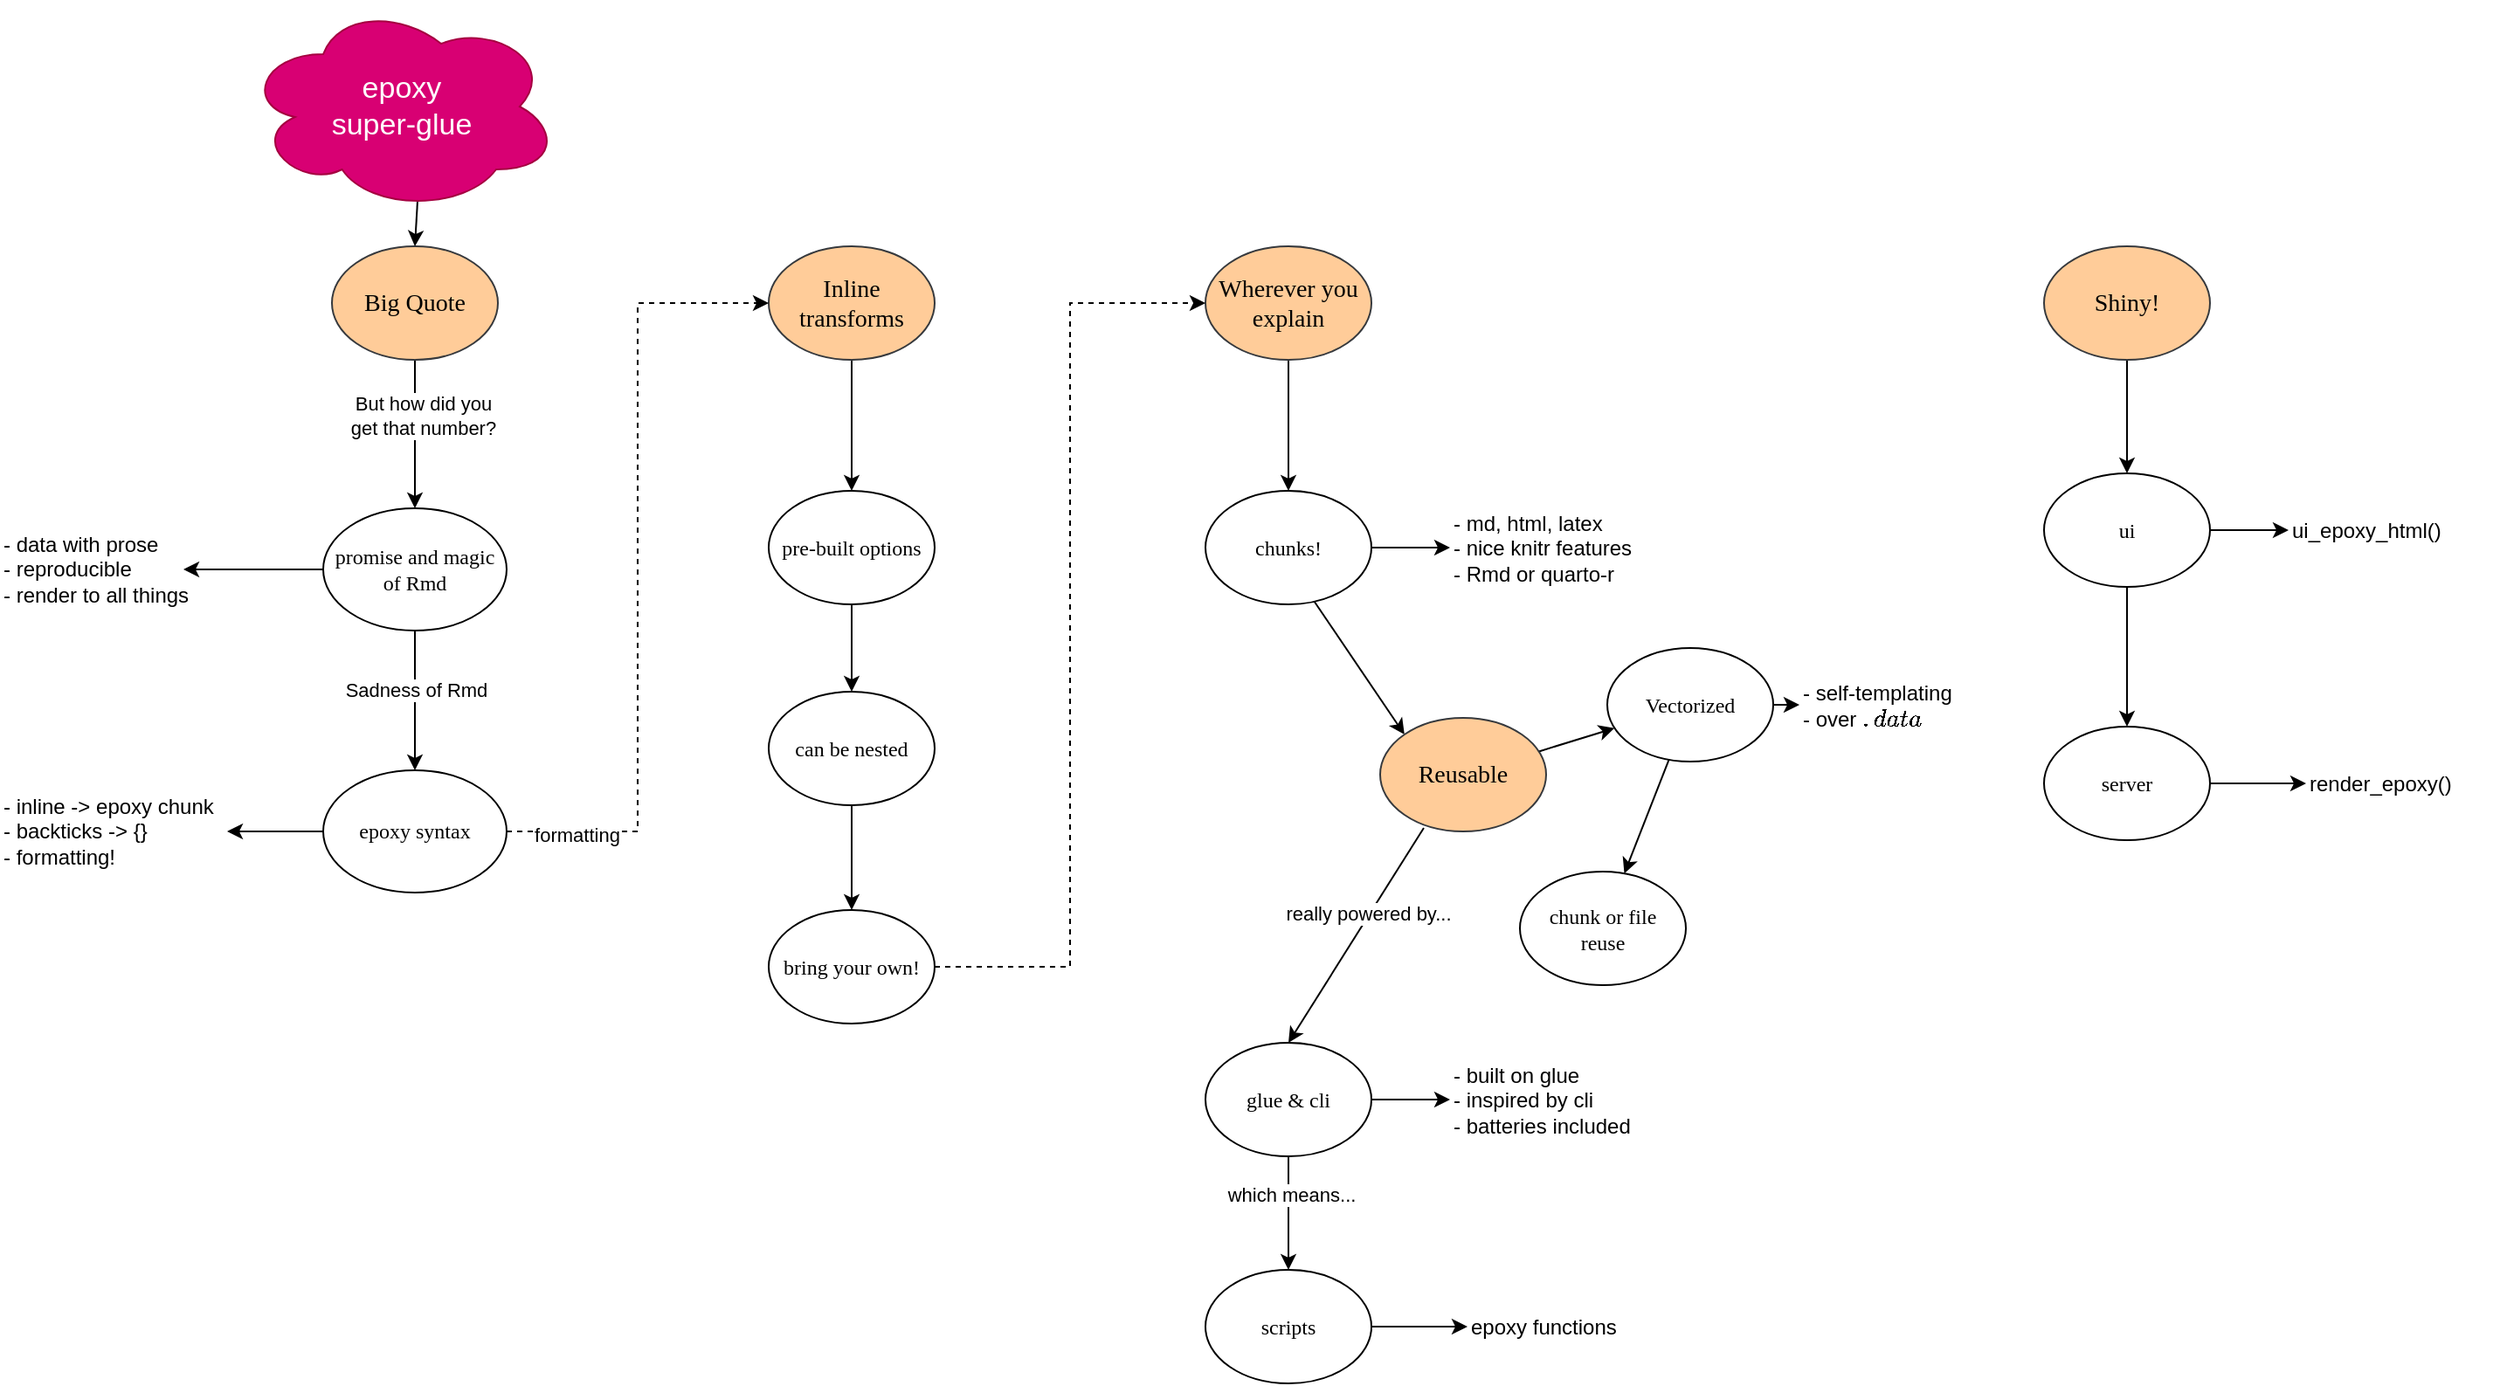 <mxfile>
    <diagram name="Page-1" id="42789a77-a242-8287-6e28-9cd8cfd52e62">
        <mxGraphModel dx="1968" dy="933" grid="1" gridSize="10" guides="1" tooltips="1" connect="1" arrows="1" fold="1" page="0" pageScale="1" pageWidth="850" pageHeight="1100" background="none" math="0" shadow="0">
            <root>
                <mxCell id="0"/>
                <mxCell id="1" parent="0"/>
                <mxCell id="Oey2IrYE4KCGNufRBFbs-25" value="" style="edgeStyle=orthogonalEdgeStyle;rounded=0;orthogonalLoop=1;jettySize=auto;html=1;" parent="1" source="1ea317790d2ca983-2" target="Oey2IrYE4KCGNufRBFbs-24" edge="1">
                    <mxGeometry relative="1" as="geometry"/>
                </mxCell>
                <mxCell id="1ea317790d2ca983-2" value="&lt;span&gt;Inline transforms&lt;/span&gt;" style="ellipse;whiteSpace=wrap;html=1;rounded=0;shadow=0;comic=0;labelBackgroundColor=none;strokeWidth=1;fontFamily=Verdana;fontSize=14;align=center;fillColor=#ffcc99;strokeColor=#36393d;" parent="1" vertex="1">
                    <mxGeometry x="450" y="160" width="95" height="65" as="geometry"/>
                </mxCell>
                <mxCell id="Oey2IrYE4KCGNufRBFbs-32" value="" style="edgeStyle=orthogonalEdgeStyle;rounded=0;orthogonalLoop=1;jettySize=auto;html=1;" parent="1" source="1ea317790d2ca983-3" target="Oey2IrYE4KCGNufRBFbs-31" edge="1">
                    <mxGeometry relative="1" as="geometry"/>
                </mxCell>
                <mxCell id="1ea317790d2ca983-3" value="Wherever you explain" style="ellipse;whiteSpace=wrap;html=1;rounded=0;shadow=0;comic=0;labelBackgroundColor=none;strokeWidth=1;fontFamily=Verdana;fontSize=14;align=center;fillColor=#ffcc99;strokeColor=#36393d;" parent="1" vertex="1">
                    <mxGeometry x="700" y="160" width="95" height="65" as="geometry"/>
                </mxCell>
                <mxCell id="Oey2IrYE4KCGNufRBFbs-6" value="" style="edgeStyle=orthogonalEdgeStyle;rounded=0;orthogonalLoop=1;jettySize=auto;html=1;" parent="1" source="1ea317790d2ca983-9" target="Oey2IrYE4KCGNufRBFbs-5" edge="1">
                    <mxGeometry relative="1" as="geometry"/>
                </mxCell>
                <mxCell id="Oey2IrYE4KCGNufRBFbs-7" value="But how did you &lt;br&gt;get that number?" style="edgeLabel;html=1;align=center;verticalAlign=middle;resizable=0;points=[];" parent="Oey2IrYE4KCGNufRBFbs-6" vertex="1" connectable="0">
                    <mxGeometry x="-0.257" y="4" relative="1" as="geometry">
                        <mxPoint as="offset"/>
                    </mxGeometry>
                </mxCell>
                <mxCell id="1ea317790d2ca983-9" value="Big Quote" style="ellipse;whiteSpace=wrap;html=1;rounded=0;shadow=0;comic=0;labelBackgroundColor=none;strokeWidth=1;fontFamily=Verdana;fontSize=14;align=center;fillColor=#ffcc99;strokeColor=#36393d;" parent="1" vertex="1">
                    <mxGeometry x="200" y="160" width="95" height="65" as="geometry"/>
                </mxCell>
                <mxCell id="Oey2IrYE4KCGNufRBFbs-9" value="" style="edgeStyle=orthogonalEdgeStyle;rounded=0;orthogonalLoop=1;jettySize=auto;html=1;" parent="1" source="Oey2IrYE4KCGNufRBFbs-5" target="Oey2IrYE4KCGNufRBFbs-8" edge="1">
                    <mxGeometry relative="1" as="geometry"/>
                </mxCell>
                <mxCell id="Oey2IrYE4KCGNufRBFbs-16" value="Sadness of Rmd" style="edgeLabel;html=1;align=center;verticalAlign=middle;resizable=0;points=[];" parent="Oey2IrYE4KCGNufRBFbs-9" vertex="1" connectable="0">
                    <mxGeometry x="-0.15" relative="1" as="geometry">
                        <mxPoint as="offset"/>
                    </mxGeometry>
                </mxCell>
                <mxCell id="Oey2IrYE4KCGNufRBFbs-13" value="" style="edgeStyle=orthogonalEdgeStyle;rounded=0;orthogonalLoop=1;jettySize=auto;html=1;" parent="1" source="Oey2IrYE4KCGNufRBFbs-5" edge="1">
                    <mxGeometry relative="1" as="geometry">
                        <mxPoint x="115" y="345" as="targetPoint"/>
                    </mxGeometry>
                </mxCell>
                <mxCell id="Oey2IrYE4KCGNufRBFbs-5" value="promise and magic of Rmd" style="ellipse;whiteSpace=wrap;html=1;rounded=0;shadow=0;comic=0;labelBackgroundColor=none;strokeWidth=1;fontFamily=Verdana;fontSize=12;align=center;" parent="1" vertex="1">
                    <mxGeometry x="195" y="310" width="105" height="70" as="geometry"/>
                </mxCell>
                <mxCell id="Oey2IrYE4KCGNufRBFbs-18" style="edgeStyle=orthogonalEdgeStyle;rounded=0;orthogonalLoop=1;jettySize=auto;html=1;exitX=0;exitY=0.5;exitDx=0;exitDy=0;" parent="1" source="Oey2IrYE4KCGNufRBFbs-8" target="Oey2IrYE4KCGNufRBFbs-17" edge="1">
                    <mxGeometry relative="1" as="geometry"/>
                </mxCell>
                <mxCell id="Oey2IrYE4KCGNufRBFbs-26" style="edgeStyle=orthogonalEdgeStyle;rounded=0;orthogonalLoop=1;jettySize=auto;html=1;exitX=1;exitY=0.5;exitDx=0;exitDy=0;entryX=0;entryY=0.5;entryDx=0;entryDy=0;dashed=1;" parent="1" source="Oey2IrYE4KCGNufRBFbs-8" target="1ea317790d2ca983-2" edge="1">
                    <mxGeometry relative="1" as="geometry"/>
                </mxCell>
                <mxCell id="Oey2IrYE4KCGNufRBFbs-46" value="formatting" style="edgeLabel;html=1;align=center;verticalAlign=middle;resizable=0;points=[];" parent="Oey2IrYE4KCGNufRBFbs-26" vertex="1" connectable="0">
                    <mxGeometry x="-0.825" y="-2" relative="1" as="geometry">
                        <mxPoint as="offset"/>
                    </mxGeometry>
                </mxCell>
                <mxCell id="Oey2IrYE4KCGNufRBFbs-8" value="epoxy syntax" style="ellipse;whiteSpace=wrap;html=1;rounded=0;shadow=0;comic=0;labelBackgroundColor=none;strokeWidth=1;fontFamily=Verdana;fontSize=12;align=center;" parent="1" vertex="1">
                    <mxGeometry x="195" y="460" width="105" height="70" as="geometry"/>
                </mxCell>
                <mxCell id="Oey2IrYE4KCGNufRBFbs-15" value="&lt;span style=&quot;background-color: initial;&quot;&gt;- data with prose&lt;/span&gt;&lt;br&gt;- reproducible&lt;br&gt;- render to all things" style="text;html=1;strokeColor=none;fillColor=none;align=left;verticalAlign=middle;whiteSpace=wrap;rounded=0;" parent="1" vertex="1">
                    <mxGeometry x="10" y="330" width="110" height="30" as="geometry"/>
                </mxCell>
                <mxCell id="Oey2IrYE4KCGNufRBFbs-17" value="- inline -&amp;gt; epoxy chunk&lt;br&gt;- backticks -&amp;gt; {}&lt;br&gt;- formatting!" style="text;html=1;strokeColor=none;fillColor=none;align=left;verticalAlign=middle;whiteSpace=wrap;rounded=0;" parent="1" vertex="1">
                    <mxGeometry x="10" y="480" width="130" height="30" as="geometry"/>
                </mxCell>
                <mxCell id="Oey2IrYE4KCGNufRBFbs-28" value="" style="edgeStyle=orthogonalEdgeStyle;rounded=0;orthogonalLoop=1;jettySize=auto;html=1;" parent="1" source="Oey2IrYE4KCGNufRBFbs-24" target="Oey2IrYE4KCGNufRBFbs-27" edge="1">
                    <mxGeometry relative="1" as="geometry"/>
                </mxCell>
                <mxCell id="Oey2IrYE4KCGNufRBFbs-24" value="&lt;span&gt;pre-built options&lt;br&gt;&lt;/span&gt;" style="ellipse;whiteSpace=wrap;html=1;rounded=0;shadow=0;comic=0;labelBackgroundColor=none;strokeWidth=1;fontFamily=Verdana;fontSize=12;align=center;" parent="1" vertex="1">
                    <mxGeometry x="450" y="300" width="95" height="65" as="geometry"/>
                </mxCell>
                <mxCell id="Oey2IrYE4KCGNufRBFbs-30" value="" style="edgeStyle=orthogonalEdgeStyle;rounded=0;orthogonalLoop=1;jettySize=auto;html=1;" parent="1" source="Oey2IrYE4KCGNufRBFbs-27" target="Oey2IrYE4KCGNufRBFbs-29" edge="1">
                    <mxGeometry relative="1" as="geometry"/>
                </mxCell>
                <mxCell id="Oey2IrYE4KCGNufRBFbs-27" value="&lt;span&gt;can be nested&lt;br&gt;&lt;/span&gt;" style="ellipse;whiteSpace=wrap;html=1;rounded=0;shadow=0;comic=0;labelBackgroundColor=none;strokeWidth=1;fontFamily=Verdana;fontSize=12;align=center;fillColor=default;strokeColor=default;" parent="1" vertex="1">
                    <mxGeometry x="450" y="415" width="95" height="65" as="geometry"/>
                </mxCell>
                <mxCell id="Oey2IrYE4KCGNufRBFbs-29" value="&lt;span&gt;bring your own!&lt;br&gt;&lt;/span&gt;" style="ellipse;whiteSpace=wrap;html=1;rounded=0;shadow=0;comic=0;labelBackgroundColor=none;strokeWidth=1;fontFamily=Verdana;fontSize=12;align=center;fillColor=default;strokeColor=default;" parent="1" vertex="1">
                    <mxGeometry x="450" y="540" width="95" height="65" as="geometry"/>
                </mxCell>
                <mxCell id="Oey2IrYE4KCGNufRBFbs-39" style="edgeStyle=orthogonalEdgeStyle;rounded=0;orthogonalLoop=1;jettySize=auto;html=1;exitX=1;exitY=0.5;exitDx=0;exitDy=0;entryX=0;entryY=0.5;entryDx=0;entryDy=0;" parent="1" source="Oey2IrYE4KCGNufRBFbs-31" target="Oey2IrYE4KCGNufRBFbs-38" edge="1">
                    <mxGeometry relative="1" as="geometry"/>
                </mxCell>
                <mxCell id="Oey2IrYE4KCGNufRBFbs-49" style="rounded=0;orthogonalLoop=1;jettySize=auto;html=1;exitX=0.263;exitY=0.969;exitDx=0;exitDy=0;entryX=0.5;entryY=0;entryDx=0;entryDy=0;exitPerimeter=0;" parent="1" source="Oey2IrYE4KCGNufRBFbs-56" target="Oey2IrYE4KCGNufRBFbs-40" edge="1">
                    <mxGeometry relative="1" as="geometry"/>
                </mxCell>
                <mxCell id="Oey2IrYE4KCGNufRBFbs-53" value="really powered by..." style="edgeLabel;html=1;align=center;verticalAlign=middle;resizable=0;points=[];" parent="Oey2IrYE4KCGNufRBFbs-49" vertex="1" connectable="0">
                    <mxGeometry x="-0.2" y="-1" relative="1" as="geometry">
                        <mxPoint as="offset"/>
                    </mxGeometry>
                </mxCell>
                <mxCell id="Oey2IrYE4KCGNufRBFbs-68" style="rounded=0;orthogonalLoop=1;jettySize=auto;html=1;entryX=0;entryY=0;entryDx=0;entryDy=0;exitX=0.632;exitY=0.923;exitDx=0;exitDy=0;exitPerimeter=0;" parent="1" source="Oey2IrYE4KCGNufRBFbs-31" target="Oey2IrYE4KCGNufRBFbs-56" edge="1">
                    <mxGeometry relative="1" as="geometry">
                        <mxPoint x="740" y="400" as="sourcePoint"/>
                    </mxGeometry>
                </mxCell>
                <mxCell id="Oey2IrYE4KCGNufRBFbs-31" value="chunks!" style="ellipse;whiteSpace=wrap;html=1;rounded=0;shadow=0;comic=0;labelBackgroundColor=none;strokeWidth=1;fontFamily=Verdana;fontSize=12;align=center;fillColor=default;strokeColor=default;" parent="1" vertex="1">
                    <mxGeometry x="700" y="300" width="95" height="65" as="geometry"/>
                </mxCell>
                <mxCell id="Oey2IrYE4KCGNufRBFbs-54" style="edgeStyle=orthogonalEdgeStyle;rounded=0;orthogonalLoop=1;jettySize=auto;html=1;exitX=1;exitY=0.5;exitDx=0;exitDy=0;entryX=0;entryY=0.5;entryDx=0;entryDy=0;" parent="1" source="Oey2IrYE4KCGNufRBFbs-33" target="Oey2IrYE4KCGNufRBFbs-47" edge="1">
                    <mxGeometry relative="1" as="geometry"/>
                </mxCell>
                <mxCell id="Oey2IrYE4KCGNufRBFbs-33" value="scripts" style="ellipse;whiteSpace=wrap;html=1;rounded=0;shadow=0;comic=0;labelBackgroundColor=none;strokeWidth=1;fontFamily=Verdana;fontSize=12;align=center;fillColor=default;strokeColor=default;" parent="1" vertex="1">
                    <mxGeometry x="700" y="746" width="95" height="65" as="geometry"/>
                </mxCell>
                <mxCell id="Oey2IrYE4KCGNufRBFbs-38" value="- md, html, latex&lt;br&gt;- nice knitr features&lt;br&gt;- Rmd or quarto-r" style="text;html=1;strokeColor=none;fillColor=none;align=left;verticalAlign=middle;whiteSpace=wrap;rounded=0;" parent="1" vertex="1">
                    <mxGeometry x="840" y="317.5" width="110" height="30" as="geometry"/>
                </mxCell>
                <mxCell id="Oey2IrYE4KCGNufRBFbs-43" style="edgeStyle=orthogonalEdgeStyle;rounded=0;orthogonalLoop=1;jettySize=auto;html=1;exitX=1;exitY=0.5;exitDx=0;exitDy=0;" parent="1" source="Oey2IrYE4KCGNufRBFbs-40" target="Oey2IrYE4KCGNufRBFbs-42" edge="1">
                    <mxGeometry relative="1" as="geometry"/>
                </mxCell>
                <mxCell id="Oey2IrYE4KCGNufRBFbs-44" style="edgeStyle=orthogonalEdgeStyle;rounded=0;orthogonalLoop=1;jettySize=auto;html=1;exitX=1;exitY=0.5;exitDx=0;exitDy=0;entryX=0;entryY=0.5;entryDx=0;entryDy=0;dashed=1;" parent="1" source="Oey2IrYE4KCGNufRBFbs-29" target="1ea317790d2ca983-3" edge="1">
                    <mxGeometry relative="1" as="geometry"/>
                </mxCell>
                <mxCell id="Oey2IrYE4KCGNufRBFbs-50" style="edgeStyle=orthogonalEdgeStyle;rounded=0;orthogonalLoop=1;jettySize=auto;html=1;exitX=0.5;exitY=1;exitDx=0;exitDy=0;entryX=0.5;entryY=0;entryDx=0;entryDy=0;" parent="1" source="Oey2IrYE4KCGNufRBFbs-40" target="Oey2IrYE4KCGNufRBFbs-33" edge="1">
                    <mxGeometry relative="1" as="geometry"/>
                </mxCell>
                <mxCell id="Oey2IrYE4KCGNufRBFbs-52" value="which means..." style="edgeLabel;html=1;align=center;verticalAlign=middle;resizable=0;points=[];" parent="Oey2IrYE4KCGNufRBFbs-50" vertex="1" connectable="0">
                    <mxGeometry x="-0.323" y="1" relative="1" as="geometry">
                        <mxPoint as="offset"/>
                    </mxGeometry>
                </mxCell>
                <mxCell id="Oey2IrYE4KCGNufRBFbs-40" value="&lt;span&gt;glue &amp;amp; cli&lt;br&gt;&lt;/span&gt;" style="ellipse;whiteSpace=wrap;html=1;rounded=0;shadow=0;comic=0;labelBackgroundColor=none;strokeWidth=1;fontFamily=Verdana;fontSize=12;align=center;fillColor=default;strokeColor=default;" parent="1" vertex="1">
                    <mxGeometry x="700" y="616" width="95" height="65" as="geometry"/>
                </mxCell>
                <mxCell id="Oey2IrYE4KCGNufRBFbs-42" value="- built on glue&lt;br&gt;- inspired by cli&lt;br&gt;- batteries included" style="text;html=1;strokeColor=none;fillColor=none;align=left;verticalAlign=middle;whiteSpace=wrap;rounded=0;" parent="1" vertex="1">
                    <mxGeometry x="840" y="633.5" width="110" height="30" as="geometry"/>
                </mxCell>
                <mxCell id="Oey2IrYE4KCGNufRBFbs-47" value="epoxy functions" style="text;html=1;strokeColor=none;fillColor=none;align=left;verticalAlign=middle;whiteSpace=wrap;rounded=0;" parent="1" vertex="1">
                    <mxGeometry x="850" y="763.5" width="110" height="30" as="geometry"/>
                </mxCell>
                <mxCell id="Oey2IrYE4KCGNufRBFbs-71" style="edgeStyle=orthogonalEdgeStyle;rounded=0;orthogonalLoop=1;jettySize=auto;html=1;exitX=0.5;exitY=1;exitDx=0;exitDy=0;entryX=0.5;entryY=0;entryDx=0;entryDy=0;" parent="1" source="Oey2IrYE4KCGNufRBFbs-55" target="Oey2IrYE4KCGNufRBFbs-70" edge="1">
                    <mxGeometry relative="1" as="geometry"/>
                </mxCell>
                <mxCell id="Oey2IrYE4KCGNufRBFbs-55" value="Shiny!" style="ellipse;whiteSpace=wrap;html=1;rounded=0;shadow=0;comic=0;labelBackgroundColor=none;strokeWidth=1;fontFamily=Verdana;fontSize=14;align=center;fillColor=#ffcc99;strokeColor=#36393d;" parent="1" vertex="1">
                    <mxGeometry x="1180" y="160" width="95" height="65" as="geometry"/>
                </mxCell>
                <mxCell id="Oey2IrYE4KCGNufRBFbs-58" value="" style="rounded=0;orthogonalLoop=1;jettySize=auto;html=1;" parent="1" source="Oey2IrYE4KCGNufRBFbs-56" target="Oey2IrYE4KCGNufRBFbs-57" edge="1">
                    <mxGeometry relative="1" as="geometry"/>
                </mxCell>
                <mxCell id="Oey2IrYE4KCGNufRBFbs-56" value="Reusable" style="ellipse;whiteSpace=wrap;html=1;rounded=0;shadow=0;comic=0;labelBackgroundColor=none;strokeWidth=1;fontFamily=Verdana;fontSize=14;align=center;fillColor=#ffcc99;strokeColor=#36393d;" parent="1" vertex="1">
                    <mxGeometry x="800" y="430" width="95" height="65" as="geometry"/>
                </mxCell>
                <mxCell id="Oey2IrYE4KCGNufRBFbs-60" style="edgeStyle=orthogonalEdgeStyle;rounded=0;orthogonalLoop=1;jettySize=auto;html=1;exitX=1;exitY=0.5;exitDx=0;exitDy=0;entryX=0;entryY=0.5;entryDx=0;entryDy=0;" parent="1" source="Oey2IrYE4KCGNufRBFbs-57" target="Oey2IrYE4KCGNufRBFbs-59" edge="1">
                    <mxGeometry relative="1" as="geometry"/>
                </mxCell>
                <mxCell id="Oey2IrYE4KCGNufRBFbs-62" value="" style="rounded=0;orthogonalLoop=1;jettySize=auto;html=1;" parent="1" source="Oey2IrYE4KCGNufRBFbs-57" target="Oey2IrYE4KCGNufRBFbs-61" edge="1">
                    <mxGeometry relative="1" as="geometry"/>
                </mxCell>
                <mxCell id="Oey2IrYE4KCGNufRBFbs-57" value="Vectorized" style="ellipse;whiteSpace=wrap;html=1;rounded=0;shadow=0;comic=0;labelBackgroundColor=none;strokeWidth=1;fontFamily=Verdana;fontSize=12;align=center;fillColor=default;strokeColor=default;" parent="1" vertex="1">
                    <mxGeometry x="930" y="390" width="95" height="65" as="geometry"/>
                </mxCell>
                <mxCell id="Oey2IrYE4KCGNufRBFbs-59" value="- self-templating&lt;br&gt;- over `.data`" style="text;html=1;strokeColor=none;fillColor=none;align=left;verticalAlign=middle;whiteSpace=wrap;rounded=0;" parent="1" vertex="1">
                    <mxGeometry x="1040" y="407.5" width="110" height="30" as="geometry"/>
                </mxCell>
                <mxCell id="Oey2IrYE4KCGNufRBFbs-61" value="chunk or file &lt;br&gt;reuse" style="ellipse;whiteSpace=wrap;html=1;rounded=0;shadow=0;comic=0;labelBackgroundColor=none;strokeWidth=1;fontFamily=Verdana;fontSize=12;align=center;fillColor=default;strokeColor=default;" parent="1" vertex="1">
                    <mxGeometry x="880" y="518" width="95" height="65" as="geometry"/>
                </mxCell>
                <mxCell id="3" value="" style="edgeStyle=none;html=1;" edge="1" parent="1" source="Oey2IrYE4KCGNufRBFbs-70" target="2">
                    <mxGeometry relative="1" as="geometry"/>
                </mxCell>
                <mxCell id="5" style="edgeStyle=none;html=1;exitX=1;exitY=0.5;exitDx=0;exitDy=0;" edge="1" parent="1" source="Oey2IrYE4KCGNufRBFbs-70" target="4">
                    <mxGeometry relative="1" as="geometry"/>
                </mxCell>
                <mxCell id="Oey2IrYE4KCGNufRBFbs-70" value="ui" style="ellipse;whiteSpace=wrap;html=1;rounded=0;shadow=0;comic=0;labelBackgroundColor=none;strokeWidth=1;fontFamily=Verdana;fontSize=12;align=center;fillColor=default;strokeColor=default;" parent="1" vertex="1">
                    <mxGeometry x="1180" y="290" width="95" height="65" as="geometry"/>
                </mxCell>
                <mxCell id="7" style="edgeStyle=none;html=1;exitX=1;exitY=0.5;exitDx=0;exitDy=0;entryX=0;entryY=0.5;entryDx=0;entryDy=0;" edge="1" parent="1" source="2" target="6">
                    <mxGeometry relative="1" as="geometry"/>
                </mxCell>
                <mxCell id="2" value="server" style="ellipse;whiteSpace=wrap;html=1;rounded=0;shadow=0;comic=0;labelBackgroundColor=none;strokeWidth=1;fontFamily=Verdana;fontSize=12;align=center;fillColor=default;strokeColor=default;" vertex="1" parent="1">
                    <mxGeometry x="1180" y="435" width="95" height="65" as="geometry"/>
                </mxCell>
                <mxCell id="4" value="ui_epoxy_html()" style="text;html=1;strokeColor=none;fillColor=none;align=left;verticalAlign=middle;whiteSpace=wrap;rounded=0;" vertex="1" parent="1">
                    <mxGeometry x="1320" y="307.5" width="110" height="30" as="geometry"/>
                </mxCell>
                <mxCell id="6" value="render_epoxy()" style="text;html=1;strokeColor=none;fillColor=none;align=left;verticalAlign=middle;whiteSpace=wrap;rounded=0;" vertex="1" parent="1">
                    <mxGeometry x="1330" y="452.5" width="110" height="30" as="geometry"/>
                </mxCell>
                <mxCell id="10" style="edgeStyle=none;html=1;exitX=0.55;exitY=0.95;exitDx=0;exitDy=0;exitPerimeter=0;entryX=0.5;entryY=0;entryDx=0;entryDy=0;fontSize=17;" edge="1" parent="1" source="8" target="1ea317790d2ca983-9">
                    <mxGeometry relative="1" as="geometry"/>
                </mxCell>
                <mxCell id="8" value="epoxy&lt;br&gt;super-glue" style="ellipse;shape=cloud;whiteSpace=wrap;html=1;fontSize=17;fillColor=#d80073;fontColor=#ffffff;strokeColor=#A50040;" vertex="1" parent="1">
                    <mxGeometry x="150" y="20" width="180" height="120" as="geometry"/>
                </mxCell>
            </root>
        </mxGraphModel>
    </diagram>
</mxfile>
